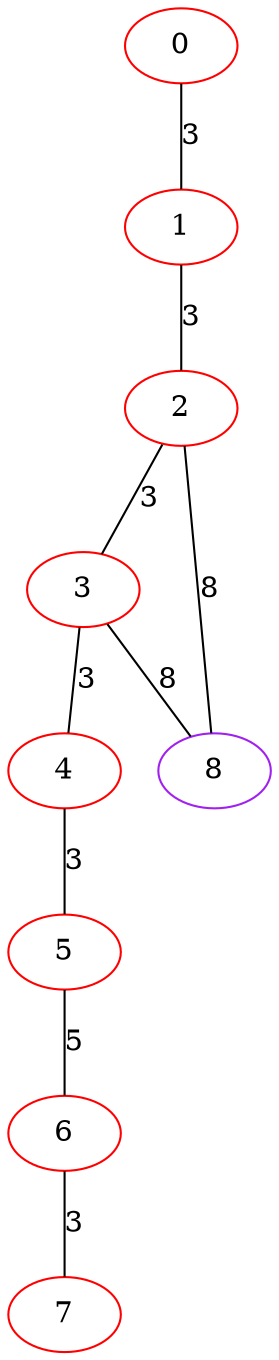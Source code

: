 graph "" {
0 [color=red, weight=1];
1 [color=red, weight=1];
2 [color=red, weight=1];
3 [color=red, weight=1];
4 [color=red, weight=1];
5 [color=red, weight=1];
6 [color=red, weight=1];
7 [color=red, weight=1];
8 [color=purple, weight=4];
0 -- 1  [key=0, label=3];
1 -- 2  [key=0, label=3];
2 -- 8  [key=0, label=8];
2 -- 3  [key=0, label=3];
3 -- 8  [key=0, label=8];
3 -- 4  [key=0, label=3];
4 -- 5  [key=0, label=3];
5 -- 6  [key=0, label=5];
6 -- 7  [key=0, label=3];
}
